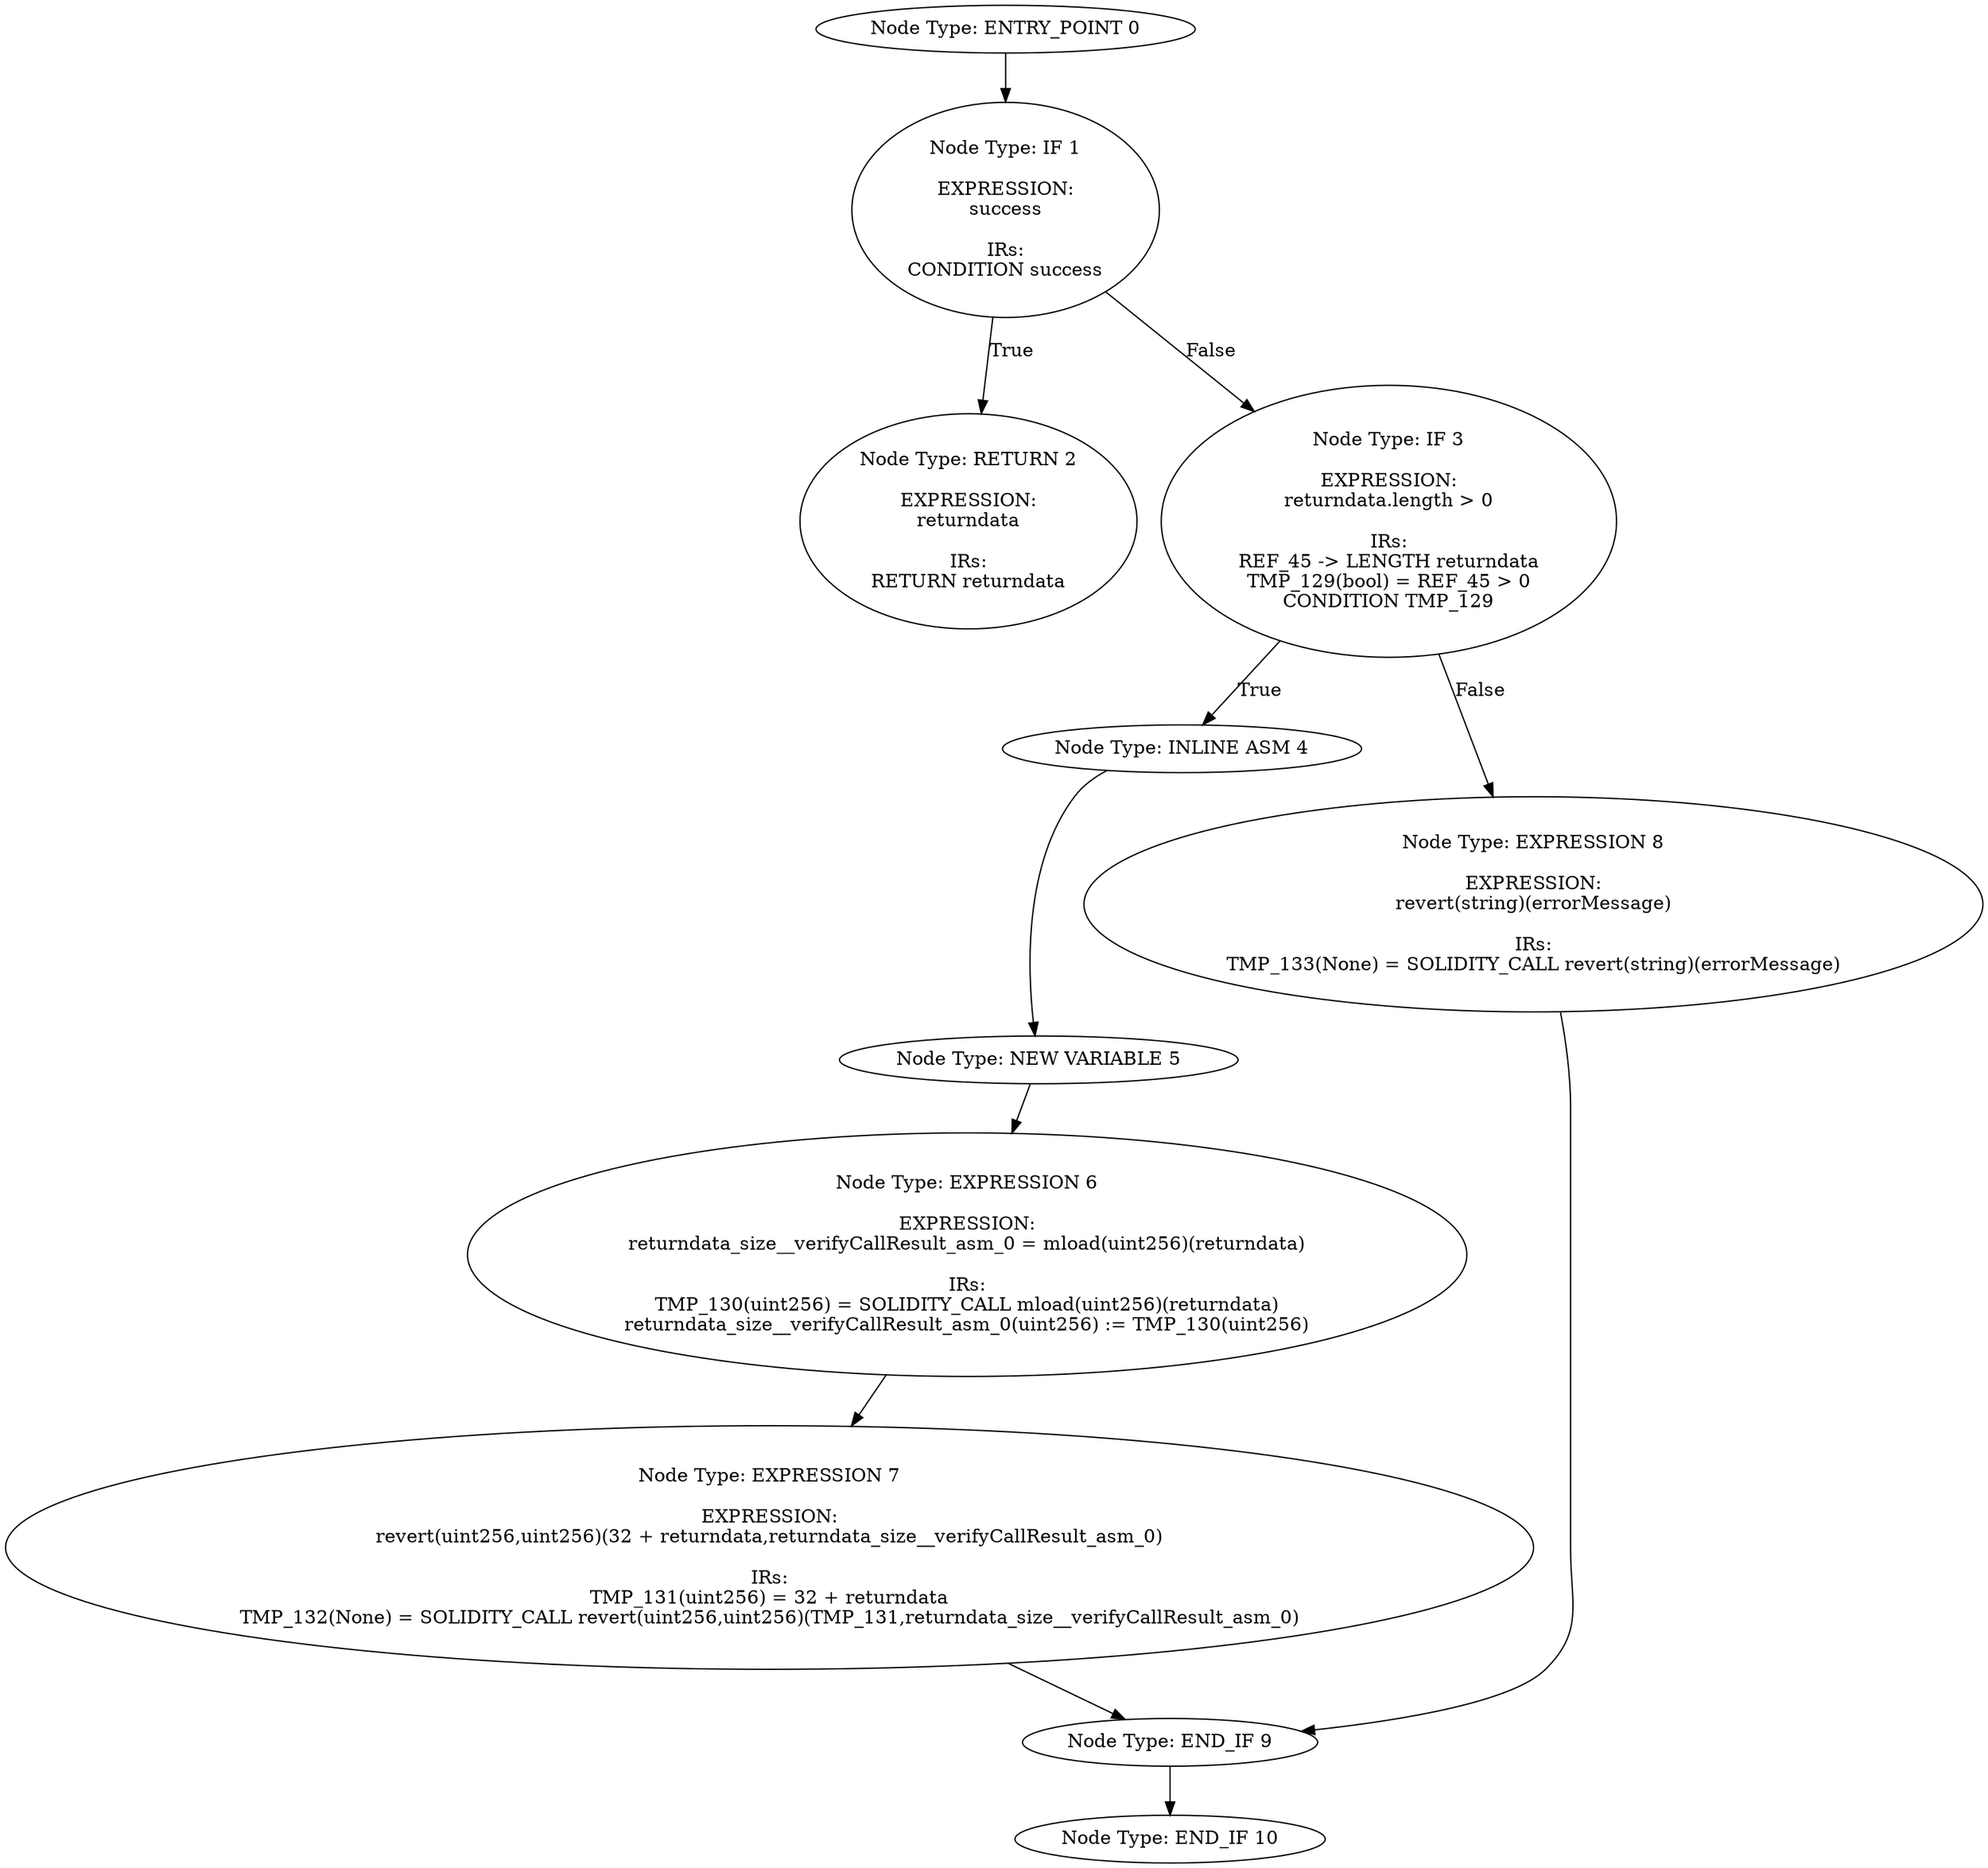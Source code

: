 digraph{
0[label="Node Type: ENTRY_POINT 0
"];
0->1;
1[label="Node Type: IF 1

EXPRESSION:
success

IRs:
CONDITION success"];
1->2[label="True"];
1->3[label="False"];
2[label="Node Type: RETURN 2

EXPRESSION:
returndata

IRs:
RETURN returndata"];
3[label="Node Type: IF 3

EXPRESSION:
returndata.length > 0

IRs:
REF_45 -> LENGTH returndata
TMP_129(bool) = REF_45 > 0
CONDITION TMP_129"];
3->4[label="True"];
3->8[label="False"];
4[label="Node Type: INLINE ASM 4
"];
4->5;
5[label="Node Type: NEW VARIABLE 5
"];
5->6;
6[label="Node Type: EXPRESSION 6

EXPRESSION:
returndata_size__verifyCallResult_asm_0 = mload(uint256)(returndata)

IRs:
TMP_130(uint256) = SOLIDITY_CALL mload(uint256)(returndata)
returndata_size__verifyCallResult_asm_0(uint256) := TMP_130(uint256)"];
6->7;
7[label="Node Type: EXPRESSION 7

EXPRESSION:
revert(uint256,uint256)(32 + returndata,returndata_size__verifyCallResult_asm_0)

IRs:
TMP_131(uint256) = 32 + returndata
TMP_132(None) = SOLIDITY_CALL revert(uint256,uint256)(TMP_131,returndata_size__verifyCallResult_asm_0)"];
7->9;
8[label="Node Type: EXPRESSION 8

EXPRESSION:
revert(string)(errorMessage)

IRs:
TMP_133(None) = SOLIDITY_CALL revert(string)(errorMessage)"];
8->9;
9[label="Node Type: END_IF 9
"];
9->10;
10[label="Node Type: END_IF 10
"];
}
